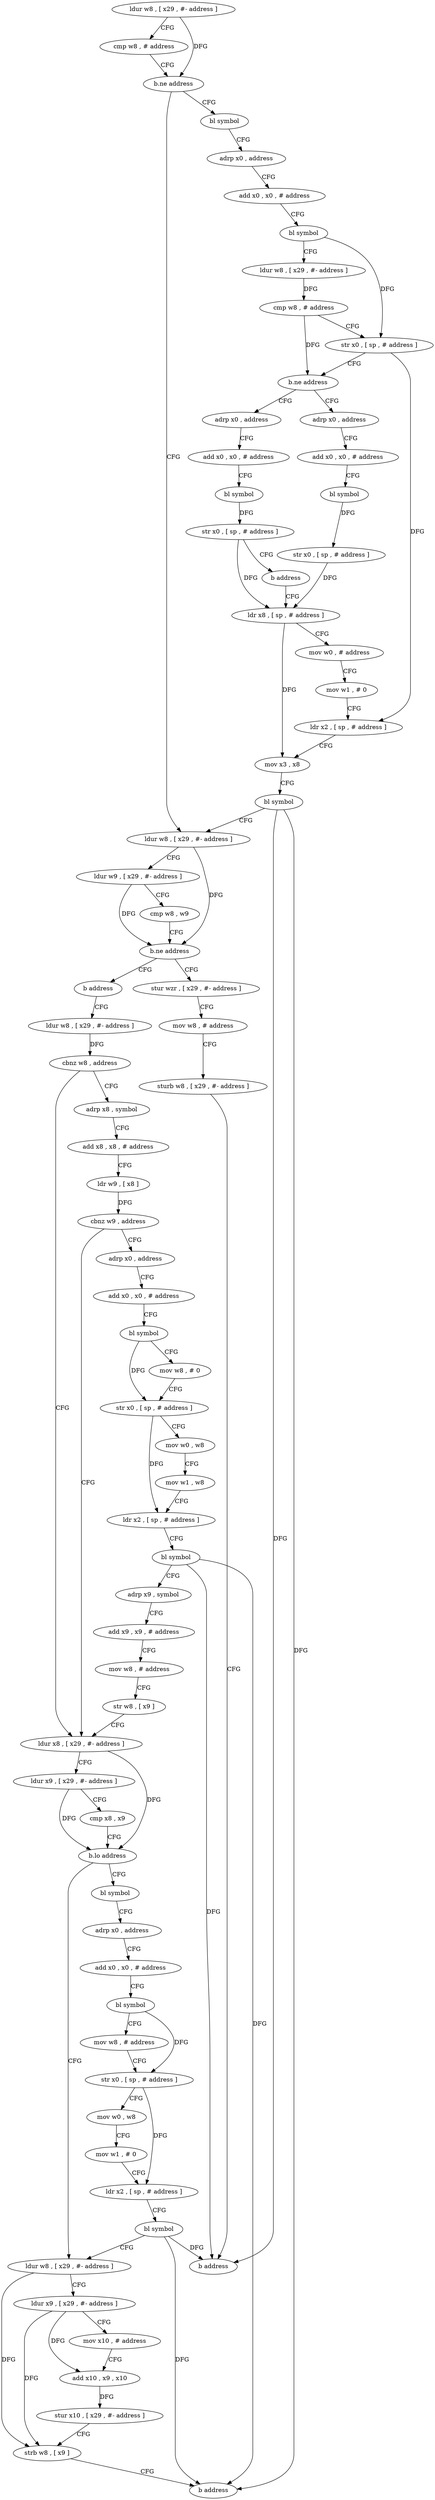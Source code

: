 digraph "func" {
"4207720" [label = "ldur w8 , [ x29 , #- address ]" ]
"4207724" [label = "cmp w8 , # address" ]
"4207728" [label = "b.ne address" ]
"4207824" [label = "ldur w8 , [ x29 , #- address ]" ]
"4207732" [label = "bl symbol" ]
"4207828" [label = "ldur w9 , [ x29 , #- address ]" ]
"4207832" [label = "cmp w8 , w9" ]
"4207836" [label = "b.ne address" ]
"4207856" [label = "b address" ]
"4207840" [label = "stur wzr , [ x29 , #- address ]" ]
"4207736" [label = "adrp x0 , address" ]
"4207740" [label = "add x0 , x0 , # address" ]
"4207744" [label = "bl symbol" ]
"4207748" [label = "ldur w8 , [ x29 , #- address ]" ]
"4207752" [label = "cmp w8 , # address" ]
"4207756" [label = "str x0 , [ sp , # address ]" ]
"4207760" [label = "b.ne address" ]
"4207784" [label = "adrp x0 , address" ]
"4207764" [label = "adrp x0 , address" ]
"4207864" [label = "ldur w8 , [ x29 , #- address ]" ]
"4207844" [label = "mov w8 , # address" ]
"4207848" [label = "sturb w8 , [ x29 , #- address ]" ]
"4207852" [label = "b address" ]
"4207788" [label = "add x0 , x0 , # address" ]
"4207792" [label = "bl symbol" ]
"4207796" [label = "str x0 , [ sp , # address ]" ]
"4207800" [label = "ldr x8 , [ sp , # address ]" ]
"4207768" [label = "add x0 , x0 , # address" ]
"4207772" [label = "bl symbol" ]
"4207776" [label = "str x0 , [ sp , # address ]" ]
"4207780" [label = "b address" ]
"4207868" [label = "cbnz w8 , address" ]
"4207940" [label = "ldur x8 , [ x29 , #- address ]" ]
"4207872" [label = "adrp x8 , symbol" ]
"4207804" [label = "mov w0 , # address" ]
"4207808" [label = "mov w1 , # 0" ]
"4207812" [label = "ldr x2 , [ sp , # address ]" ]
"4207816" [label = "mov x3 , x8" ]
"4207820" [label = "bl symbol" ]
"4207944" [label = "ldur x9 , [ x29 , #- address ]" ]
"4207948" [label = "cmp x8 , x9" ]
"4207952" [label = "b.lo address" ]
"4207996" [label = "ldur w8 , [ x29 , #- address ]" ]
"4207956" [label = "bl symbol" ]
"4207876" [label = "add x8 , x8 , # address" ]
"4207880" [label = "ldr w9 , [ x8 ]" ]
"4207884" [label = "cbnz w9 , address" ]
"4207888" [label = "adrp x0 , address" ]
"4208000" [label = "ldur x9 , [ x29 , #- address ]" ]
"4208004" [label = "mov x10 , # address" ]
"4208008" [label = "add x10 , x9 , x10" ]
"4208012" [label = "stur x10 , [ x29 , #- address ]" ]
"4208016" [label = "strb w8 , [ x9 ]" ]
"4208020" [label = "b address" ]
"4207960" [label = "adrp x0 , address" ]
"4207964" [label = "add x0 , x0 , # address" ]
"4207968" [label = "bl symbol" ]
"4207972" [label = "mov w8 , # address" ]
"4207976" [label = "str x0 , [ sp , # address ]" ]
"4207980" [label = "mov w0 , w8" ]
"4207984" [label = "mov w1 , # 0" ]
"4207988" [label = "ldr x2 , [ sp , # address ]" ]
"4207992" [label = "bl symbol" ]
"4207892" [label = "add x0 , x0 , # address" ]
"4207896" [label = "bl symbol" ]
"4207900" [label = "mov w8 , # 0" ]
"4207904" [label = "str x0 , [ sp , # address ]" ]
"4207908" [label = "mov w0 , w8" ]
"4207912" [label = "mov w1 , w8" ]
"4207916" [label = "ldr x2 , [ sp , # address ]" ]
"4207920" [label = "bl symbol" ]
"4207924" [label = "adrp x9 , symbol" ]
"4207928" [label = "add x9 , x9 , # address" ]
"4207932" [label = "mov w8 , # address" ]
"4207936" [label = "str w8 , [ x9 ]" ]
"4207720" -> "4207724" [ label = "CFG" ]
"4207720" -> "4207728" [ label = "DFG" ]
"4207724" -> "4207728" [ label = "CFG" ]
"4207728" -> "4207824" [ label = "CFG" ]
"4207728" -> "4207732" [ label = "CFG" ]
"4207824" -> "4207828" [ label = "CFG" ]
"4207824" -> "4207836" [ label = "DFG" ]
"4207732" -> "4207736" [ label = "CFG" ]
"4207828" -> "4207832" [ label = "CFG" ]
"4207828" -> "4207836" [ label = "DFG" ]
"4207832" -> "4207836" [ label = "CFG" ]
"4207836" -> "4207856" [ label = "CFG" ]
"4207836" -> "4207840" [ label = "CFG" ]
"4207856" -> "4207864" [ label = "CFG" ]
"4207840" -> "4207844" [ label = "CFG" ]
"4207736" -> "4207740" [ label = "CFG" ]
"4207740" -> "4207744" [ label = "CFG" ]
"4207744" -> "4207748" [ label = "CFG" ]
"4207744" -> "4207756" [ label = "DFG" ]
"4207748" -> "4207752" [ label = "DFG" ]
"4207752" -> "4207756" [ label = "CFG" ]
"4207752" -> "4207760" [ label = "DFG" ]
"4207756" -> "4207760" [ label = "CFG" ]
"4207756" -> "4207812" [ label = "DFG" ]
"4207760" -> "4207784" [ label = "CFG" ]
"4207760" -> "4207764" [ label = "CFG" ]
"4207784" -> "4207788" [ label = "CFG" ]
"4207764" -> "4207768" [ label = "CFG" ]
"4207864" -> "4207868" [ label = "DFG" ]
"4207844" -> "4207848" [ label = "CFG" ]
"4207848" -> "4207852" [ label = "CFG" ]
"4207788" -> "4207792" [ label = "CFG" ]
"4207792" -> "4207796" [ label = "DFG" ]
"4207796" -> "4207800" [ label = "DFG" ]
"4207800" -> "4207804" [ label = "CFG" ]
"4207800" -> "4207816" [ label = "DFG" ]
"4207768" -> "4207772" [ label = "CFG" ]
"4207772" -> "4207776" [ label = "DFG" ]
"4207776" -> "4207780" [ label = "CFG" ]
"4207776" -> "4207800" [ label = "DFG" ]
"4207780" -> "4207800" [ label = "CFG" ]
"4207868" -> "4207940" [ label = "CFG" ]
"4207868" -> "4207872" [ label = "CFG" ]
"4207940" -> "4207944" [ label = "CFG" ]
"4207940" -> "4207952" [ label = "DFG" ]
"4207872" -> "4207876" [ label = "CFG" ]
"4207804" -> "4207808" [ label = "CFG" ]
"4207808" -> "4207812" [ label = "CFG" ]
"4207812" -> "4207816" [ label = "CFG" ]
"4207816" -> "4207820" [ label = "CFG" ]
"4207820" -> "4207824" [ label = "CFG" ]
"4207820" -> "4207852" [ label = "DFG" ]
"4207820" -> "4208020" [ label = "DFG" ]
"4207944" -> "4207948" [ label = "CFG" ]
"4207944" -> "4207952" [ label = "DFG" ]
"4207948" -> "4207952" [ label = "CFG" ]
"4207952" -> "4207996" [ label = "CFG" ]
"4207952" -> "4207956" [ label = "CFG" ]
"4207996" -> "4208000" [ label = "CFG" ]
"4207996" -> "4208016" [ label = "DFG" ]
"4207956" -> "4207960" [ label = "CFG" ]
"4207876" -> "4207880" [ label = "CFG" ]
"4207880" -> "4207884" [ label = "DFG" ]
"4207884" -> "4207940" [ label = "CFG" ]
"4207884" -> "4207888" [ label = "CFG" ]
"4207888" -> "4207892" [ label = "CFG" ]
"4208000" -> "4208004" [ label = "CFG" ]
"4208000" -> "4208008" [ label = "DFG" ]
"4208000" -> "4208016" [ label = "DFG" ]
"4208004" -> "4208008" [ label = "CFG" ]
"4208008" -> "4208012" [ label = "DFG" ]
"4208012" -> "4208016" [ label = "CFG" ]
"4208016" -> "4208020" [ label = "CFG" ]
"4207960" -> "4207964" [ label = "CFG" ]
"4207964" -> "4207968" [ label = "CFG" ]
"4207968" -> "4207972" [ label = "CFG" ]
"4207968" -> "4207976" [ label = "DFG" ]
"4207972" -> "4207976" [ label = "CFG" ]
"4207976" -> "4207980" [ label = "CFG" ]
"4207976" -> "4207988" [ label = "DFG" ]
"4207980" -> "4207984" [ label = "CFG" ]
"4207984" -> "4207988" [ label = "CFG" ]
"4207988" -> "4207992" [ label = "CFG" ]
"4207992" -> "4207996" [ label = "CFG" ]
"4207992" -> "4207852" [ label = "DFG" ]
"4207992" -> "4208020" [ label = "DFG" ]
"4207892" -> "4207896" [ label = "CFG" ]
"4207896" -> "4207900" [ label = "CFG" ]
"4207896" -> "4207904" [ label = "DFG" ]
"4207900" -> "4207904" [ label = "CFG" ]
"4207904" -> "4207908" [ label = "CFG" ]
"4207904" -> "4207916" [ label = "DFG" ]
"4207908" -> "4207912" [ label = "CFG" ]
"4207912" -> "4207916" [ label = "CFG" ]
"4207916" -> "4207920" [ label = "CFG" ]
"4207920" -> "4207924" [ label = "CFG" ]
"4207920" -> "4207852" [ label = "DFG" ]
"4207920" -> "4208020" [ label = "DFG" ]
"4207924" -> "4207928" [ label = "CFG" ]
"4207928" -> "4207932" [ label = "CFG" ]
"4207932" -> "4207936" [ label = "CFG" ]
"4207936" -> "4207940" [ label = "CFG" ]
}
